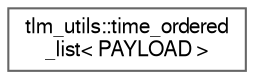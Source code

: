 digraph "Graphical Class Hierarchy"
{
 // LATEX_PDF_SIZE
  bgcolor="transparent";
  edge [fontname=FreeSans,fontsize=10,labelfontname=FreeSans,labelfontsize=10];
  node [fontname=FreeSans,fontsize=10,shape=box,height=0.2,width=0.4];
  rankdir="LR";
  Node0 [id="Node000000",label="tlm_utils::time_ordered\l_list\< PAYLOAD \>",height=0.2,width=0.4,color="grey40", fillcolor="white", style="filled",URL="$a01389.html",tooltip=" "];
}
